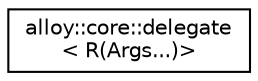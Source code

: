 digraph "Graphical Class Hierarchy"
{
  edge [fontname="Helvetica",fontsize="10",labelfontname="Helvetica",labelfontsize="10"];
  node [fontname="Helvetica",fontsize="10",shape=record];
  rankdir="LR";
  Node1 [label="alloy::core::delegate\l\< R(Args...)\>",height=0.2,width=0.4,color="black", fillcolor="white", style="filled",URL="$db/d76/classalloy_1_1core_1_1delegate_3_01_r_07_args_8_8_8_08_4.html",tooltip="A class for binding light-weight non-owning functions. "];
}
